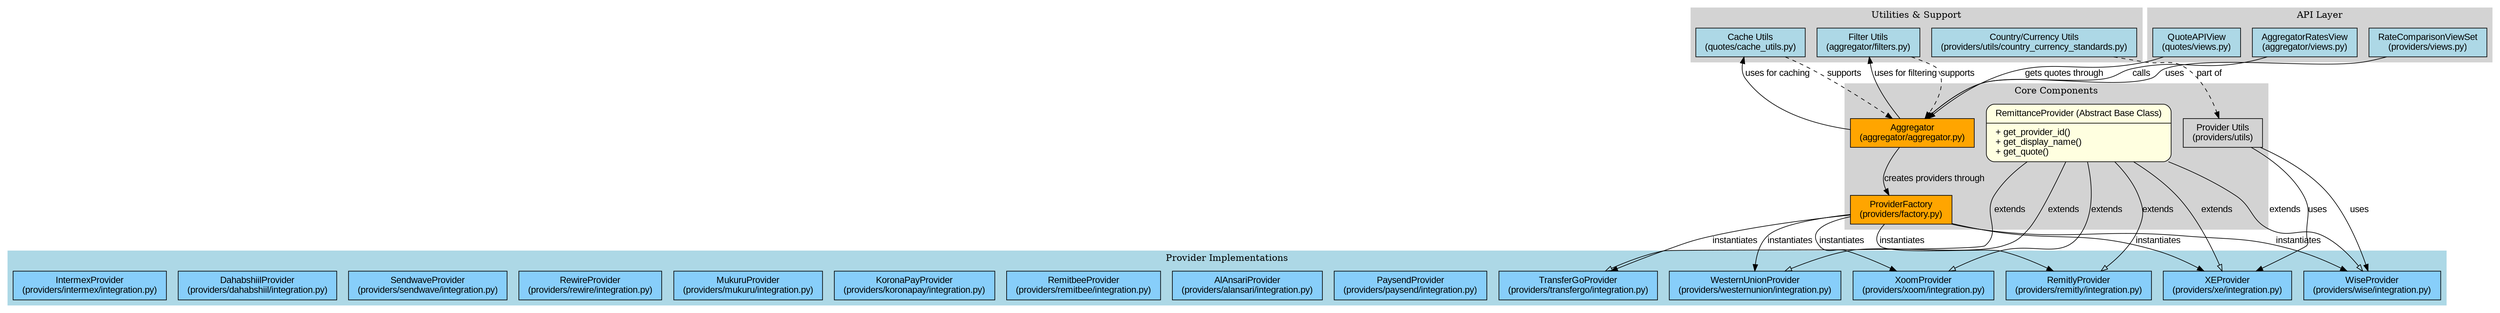digraph RemitScout {
  rankdir=TB;
  node [shape=box, style=filled, fillcolor=lightblue, fontname="Arial", margin="0.2,0.1"];
  edge [fontname="Arial"];
  
  // Core components
  subgraph cluster_core {
    label="Core Components";
    style=filled;
    color=lightgrey;
    
    Aggregator [label="Aggregator\n(aggregator/aggregator.py)", fillcolor=orange];
    ProviderFactory [label="ProviderFactory\n(providers/factory.py)", fillcolor=orange];
    RemittanceProvider [label="RemittanceProvider\n(providers/base/provider.py)", shape=record, fillcolor=lightyellow, style="filled,rounded", label="{RemittanceProvider (Abstract Base Class)|+ get_provider_id()\l+ get_display_name()\l+ get_quote()\l}"];
    ProviderUtils [label="Provider Utils\n(providers/utils)", fillcolor=lightgrey];
  }
  
  // API and Views
  subgraph cluster_api {
    label="API Layer";
    style=filled;
    color=lightgrey;
    
    QuoteView [label="QuoteAPIView\n(quotes/views.py)"];
    AggregatorView [label="AggregatorRatesView\n(aggregator/views.py)"];
    ProviderView [label="RateComparisonViewSet\n(providers/views.py)"];
  }
  
  // Providers Implementations
  subgraph cluster_providers {
    label="Provider Implementations";
    style=filled;
    color=lightblue;
    node [fillcolor=lightskyblue, style=filled];
    
    XEProvider [label="XEProvider\n(providers/xe/integration.py)"];
    WiseProvider [label="WiseProvider\n(providers/wise/integration.py)"];
    RemitlyProvider [label="RemitlyProvider\n(providers/remitly/integration.py)"];
    TransferGoProvider [label="TransferGoProvider\n(providers/transfergo/integration.py)"];
    WesternUnionProvider [label="WesternUnionProvider\n(providers/westernunion/integration.py)"];
    XoomProvider [label="XoomProvider\n(providers/xoom/integration.py)"];
    // First row of additional providers
    PaysendProvider [label="PaysendProvider\n(providers/paysend/integration.py)"];
    AlAnsariProvider [label="AlAnsariProvider\n(providers/alansari/integration.py)"];
    RemitbeeProvider [label="RemitbeeProvider\n(providers/remitbee/integration.py)"];
    // Second row of additional providers
    KoronaPayProvider [label="KoronaPayProvider\n(providers/koronapay/integration.py)"];
    MukuruProvider [label="MukuruProvider\n(providers/mukuru/integration.py)"];
    RewireProvider [label="RewireProvider\n(providers/rewire/integration.py)"];
    // Adding more providers to showcase the scale
    SendwaveProvider [label="SendwaveProvider\n(providers/sendwave/integration.py)"];
    DahabshiilProvider [label="DahabshiilProvider\n(providers/dahabshiil/integration.py)"];
    IntermexProvider [label="IntermexProvider\n(providers/intermex/integration.py)"];
  }
  
  // Utility & Supporting Components
  subgraph cluster_utils {
    label="Utilities & Support";
    style=filled;
    color=lightgrey;
    
    CacheUtils [label="Cache Utils\n(quotes/cache_utils.py)"];
    FilterUtils [label="Filter Utils\n(aggregator/filters.py)"];
    CountryCurrencyUtils [label="Country/Currency Utils\n(providers/utils/country_currency_standards.py)"];
  }
  
  // Relationships
  
  // API calls Aggregator
  QuoteView -> Aggregator [label="gets quotes through"];
  AggregatorView -> Aggregator [label="calls"];
  ProviderView -> Aggregator [label="uses"];
  
  // Aggregator uses ProviderFactory
  Aggregator -> ProviderFactory [label="creates providers through"];
  
  // ProviderFactory creates concrete providers
  ProviderFactory -> XEProvider [label="instantiates"];
  ProviderFactory -> WiseProvider [label="instantiates"];
  ProviderFactory -> RemitlyProvider [label="instantiates"];
  ProviderFactory -> TransferGoProvider [label="instantiates"];
  ProviderFactory -> WesternUnionProvider [label="instantiates"];
  ProviderFactory -> XoomProvider [label="instantiates"];
  
  // Providers inherit from base class
  RemittanceProvider -> XEProvider [arrowhead=empty, label="extends"];
  RemittanceProvider -> WiseProvider [arrowhead=empty, label="extends"];
  RemittanceProvider -> RemitlyProvider [arrowhead=empty, label="extends"];
  RemittanceProvider -> TransferGoProvider [arrowhead=empty, label="extends"];
  RemittanceProvider -> WesternUnionProvider [arrowhead=empty, label="extends"];
  RemittanceProvider -> XoomProvider [arrowhead=empty, label="extends"];
  
  // Utilities used by various components
  ProviderUtils -> XEProvider [label="uses"];
  ProviderUtils -> WiseProvider [label="uses"];
  Aggregator -> CacheUtils [label="uses for caching"];
  Aggregator -> FilterUtils [label="uses for filtering"];
  
  // Cache and utilities
  CacheUtils -> Aggregator [style=dashed, label="supports"];
  FilterUtils -> Aggregator [style=dashed, label="supports"];
  CountryCurrencyUtils -> ProviderUtils [style=dashed, label="part of"];
} 